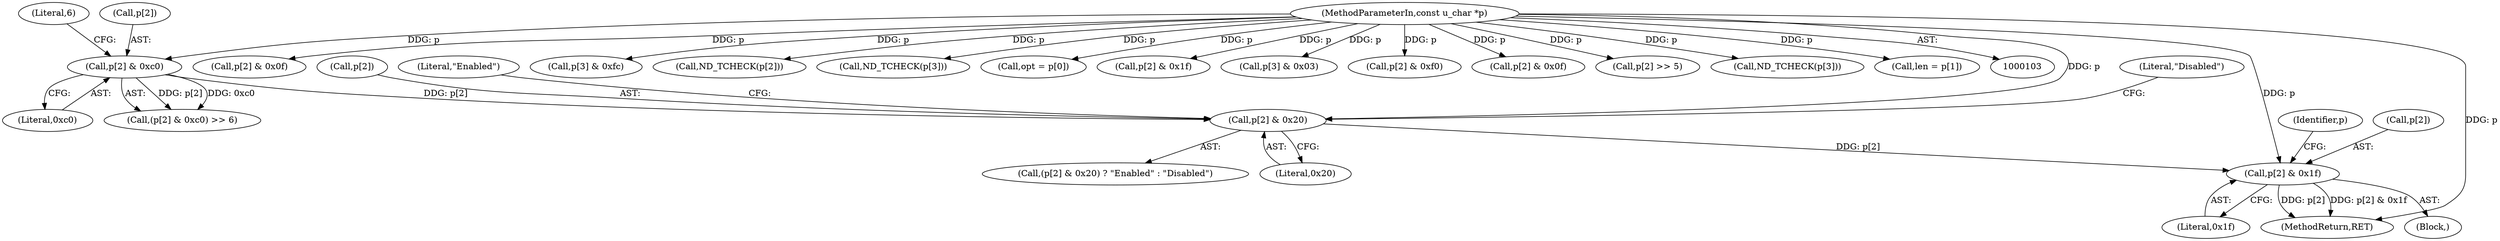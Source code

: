 digraph "0_tcpdump_7029d15f148ef24bb7c6668bc640f5470d085e5a_0@pointer" {
"1000236" [label="(Call,p[2] & 0x20)"];
"1000228" [label="(Call,p[2] & 0xc0)"];
"1000105" [label="(MethodParameterIn,const u_char *p)"];
"1000244" [label="(Call,p[2] & 0x1f)"];
"1000285" [label="(Call,p[2] & 0x0f)"];
"1000242" [label="(Literal,\"Disabled\")"];
"1000105" [label="(MethodParameterIn,const u_char *p)"];
"1000301" [label="(Call,p[3] & 0xfc)"];
"1000237" [label="(Call,p[2])"];
"1000184" [label="(Call,ND_TCHECK(p[2]))"];
"1000228" [label="(Call,p[2] & 0xc0)"];
"1000232" [label="(Literal,0xc0)"];
"1000244" [label="(Call,p[2] & 0x1f)"];
"1000233" [label="(Literal,6)"];
"1000227" [label="(Call,(p[2] & 0xc0) >> 6)"];
"1000265" [label="(Call,ND_TCHECK(p[3]))"];
"1000125" [label="(Call,opt = p[0])"];
"1000199" [label="(Call,p[2] & 0x1f)"];
"1000248" [label="(Literal,0x1f)"];
"1000235" [label="(Call,(p[2] & 0x20) ? \"Enabled\" : \"Disabled\")"];
"1000229" [label="(Call,p[2])"];
"1000243" [label="(Block,)"];
"1000307" [label="(Call,p[3] & 0x03)"];
"1000241" [label="(Literal,\"Enabled\")"];
"1000240" [label="(Literal,0x20)"];
"1000245" [label="(Call,p[2])"];
"1000236" [label="(Call,p[2] & 0x20)"];
"1000276" [label="(Call,p[2] & 0xf0)"];
"1000369" [label="(MethodReturn,RET)"];
"1000294" [label="(Call,p[2] & 0x0f)"];
"1000194" [label="(Call,p[2] >> 5)"];
"1000217" [label="(Call,ND_TCHECK(p[3]))"];
"1000250" [label="(Identifier,p)"];
"1000120" [label="(Call,len = p[1])"];
"1000236" -> "1000235"  [label="AST: "];
"1000236" -> "1000240"  [label="CFG: "];
"1000237" -> "1000236"  [label="AST: "];
"1000240" -> "1000236"  [label="AST: "];
"1000241" -> "1000236"  [label="CFG: "];
"1000242" -> "1000236"  [label="CFG: "];
"1000228" -> "1000236"  [label="DDG: p[2]"];
"1000105" -> "1000236"  [label="DDG: p"];
"1000236" -> "1000244"  [label="DDG: p[2]"];
"1000228" -> "1000227"  [label="AST: "];
"1000228" -> "1000232"  [label="CFG: "];
"1000229" -> "1000228"  [label="AST: "];
"1000232" -> "1000228"  [label="AST: "];
"1000233" -> "1000228"  [label="CFG: "];
"1000228" -> "1000227"  [label="DDG: p[2]"];
"1000228" -> "1000227"  [label="DDG: 0xc0"];
"1000105" -> "1000228"  [label="DDG: p"];
"1000105" -> "1000103"  [label="AST: "];
"1000105" -> "1000369"  [label="DDG: p"];
"1000105" -> "1000120"  [label="DDG: p"];
"1000105" -> "1000125"  [label="DDG: p"];
"1000105" -> "1000184"  [label="DDG: p"];
"1000105" -> "1000194"  [label="DDG: p"];
"1000105" -> "1000199"  [label="DDG: p"];
"1000105" -> "1000217"  [label="DDG: p"];
"1000105" -> "1000244"  [label="DDG: p"];
"1000105" -> "1000265"  [label="DDG: p"];
"1000105" -> "1000276"  [label="DDG: p"];
"1000105" -> "1000285"  [label="DDG: p"];
"1000105" -> "1000294"  [label="DDG: p"];
"1000105" -> "1000301"  [label="DDG: p"];
"1000105" -> "1000307"  [label="DDG: p"];
"1000244" -> "1000243"  [label="AST: "];
"1000244" -> "1000248"  [label="CFG: "];
"1000245" -> "1000244"  [label="AST: "];
"1000248" -> "1000244"  [label="AST: "];
"1000250" -> "1000244"  [label="CFG: "];
"1000244" -> "1000369"  [label="DDG: p[2] & 0x1f"];
"1000244" -> "1000369"  [label="DDG: p[2]"];
}
